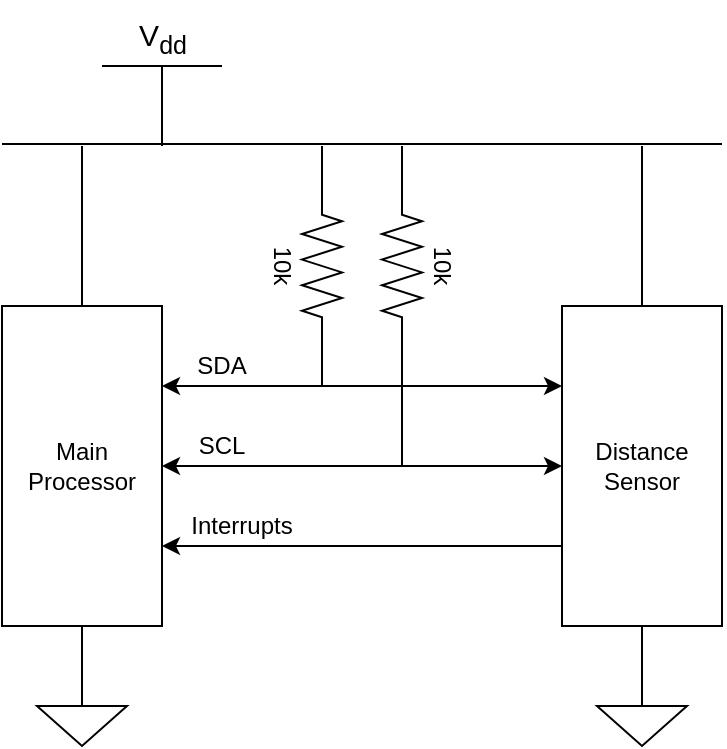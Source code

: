 <mxfile version="12.7.9" type="github">
  <diagram id="jOQu7O6UBlAVMyins9ye" name="Page-1">
    <mxGraphModel dx="1422" dy="1879" grid="1" gridSize="10" guides="1" tooltips="1" connect="1" arrows="1" fold="1" page="1" pageScale="1" pageWidth="827" pageHeight="1169" math="0" shadow="0">
      <root>
        <mxCell id="0" />
        <mxCell id="1" parent="0" />
        <mxCell id="yYnHh8MSnnhD9M5fI0F1-1" value="Main Processor" style="rounded=0;whiteSpace=wrap;html=1;" parent="1" vertex="1">
          <mxGeometry x="160" y="80" width="80" height="160" as="geometry" />
        </mxCell>
        <mxCell id="yYnHh8MSnnhD9M5fI0F1-2" value="" style="endArrow=classic;startArrow=classic;html=1;entryX=0;entryY=0.25;entryDx=0;entryDy=0;exitX=1;exitY=0.25;exitDx=0;exitDy=0;" parent="1" source="yYnHh8MSnnhD9M5fI0F1-1" target="yYnHh8MSnnhD9M5fI0F1-15" edge="1">
          <mxGeometry width="50" height="50" relative="1" as="geometry">
            <mxPoint x="250" y="120" as="sourcePoint" />
            <mxPoint x="250" y="70" as="targetPoint" />
            <Array as="points" />
          </mxGeometry>
        </mxCell>
        <mxCell id="yYnHh8MSnnhD9M5fI0F1-4" value="" style="endArrow=none;html=1;" parent="1" edge="1">
          <mxGeometry width="50" height="50" relative="1" as="geometry">
            <mxPoint x="520" y="-1" as="sourcePoint" />
            <mxPoint x="160" y="-1" as="targetPoint" />
          </mxGeometry>
        </mxCell>
        <mxCell id="yYnHh8MSnnhD9M5fI0F1-7" value="" style="pointerEvents=1;verticalLabelPosition=bottom;shadow=0;dashed=0;align=center;html=1;verticalAlign=top;shape=mxgraph.electrical.resistors.resistor_2;rotation=-90;" parent="1" vertex="1">
          <mxGeometry x="280" y="50" width="80" height="20" as="geometry" />
        </mxCell>
        <mxCell id="yYnHh8MSnnhD9M5fI0F1-8" value="&lt;font style=&quot;font-size: 15px&quot;&gt;V&lt;sub&gt;dd&lt;/sub&gt;&lt;/font&gt;" style="verticalLabelPosition=top;verticalAlign=bottom;shape=mxgraph.electrical.signal_sources.vdd;shadow=0;dashed=0;align=center;strokeWidth=1;fontSize=24;html=1;flipV=1;" parent="1" vertex="1">
          <mxGeometry x="210" y="-40" width="60" height="40" as="geometry" />
        </mxCell>
        <mxCell id="yYnHh8MSnnhD9M5fI0F1-11" value="" style="pointerEvents=1;verticalLabelPosition=bottom;shadow=0;dashed=0;align=center;html=1;verticalAlign=top;shape=mxgraph.electrical.signal_sources.signal_ground;" parent="1" vertex="1">
          <mxGeometry x="177.5" y="270" width="45" height="30" as="geometry" />
        </mxCell>
        <mxCell id="yYnHh8MSnnhD9M5fI0F1-12" value="" style="pointerEvents=1;verticalLabelPosition=bottom;shadow=0;dashed=0;align=center;html=1;verticalAlign=top;shape=mxgraph.electrical.signal_sources.signal_ground;" parent="1" vertex="1">
          <mxGeometry x="457.5" y="270" width="45" height="30" as="geometry" />
        </mxCell>
        <mxCell id="yYnHh8MSnnhD9M5fI0F1-13" value="" style="endArrow=none;html=1;exitX=0.5;exitY=0;exitDx=0;exitDy=0;" parent="1" source="yYnHh8MSnnhD9M5fI0F1-1" edge="1">
          <mxGeometry width="50" height="50" relative="1" as="geometry">
            <mxPoint x="390" y="240" as="sourcePoint" />
            <mxPoint x="200" as="targetPoint" />
          </mxGeometry>
        </mxCell>
        <mxCell id="yYnHh8MSnnhD9M5fI0F1-14" value="" style="endArrow=none;html=1;entryX=0.5;entryY=1;entryDx=0;entryDy=0;exitX=0.5;exitY=0;exitDx=0;exitDy=0;exitPerimeter=0;" parent="1" source="yYnHh8MSnnhD9M5fI0F1-11" target="yYnHh8MSnnhD9M5fI0F1-1" edge="1">
          <mxGeometry width="50" height="50" relative="1" as="geometry">
            <mxPoint x="390" y="240" as="sourcePoint" />
            <mxPoint x="440" y="190" as="targetPoint" />
          </mxGeometry>
        </mxCell>
        <mxCell id="yYnHh8MSnnhD9M5fI0F1-15" value="&lt;div&gt;Distance Sensor&lt;/div&gt;" style="rounded=0;whiteSpace=wrap;html=1;" parent="1" vertex="1">
          <mxGeometry x="440" y="80" width="80" height="160" as="geometry" />
        </mxCell>
        <mxCell id="yYnHh8MSnnhD9M5fI0F1-16" value="" style="endArrow=none;html=1;entryX=0.5;entryY=0;entryDx=0;entryDy=0;" parent="1" target="yYnHh8MSnnhD9M5fI0F1-15" edge="1">
          <mxGeometry width="50" height="50" relative="1" as="geometry">
            <mxPoint x="480" as="sourcePoint" />
            <mxPoint x="440" y="160" as="targetPoint" />
          </mxGeometry>
        </mxCell>
        <mxCell id="yYnHh8MSnnhD9M5fI0F1-18" value="" style="endArrow=classic;startArrow=classic;html=1;entryX=0;entryY=0.5;entryDx=0;entryDy=0;" parent="1" source="yYnHh8MSnnhD9M5fI0F1-1" target="yYnHh8MSnnhD9M5fI0F1-15" edge="1">
          <mxGeometry width="50" height="50" relative="1" as="geometry">
            <mxPoint x="390" y="210" as="sourcePoint" />
            <mxPoint x="440" y="160" as="targetPoint" />
          </mxGeometry>
        </mxCell>
        <mxCell id="yYnHh8MSnnhD9M5fI0F1-20" value="" style="endArrow=none;html=1;entryX=1;entryY=0.5;entryDx=0;entryDy=0;entryPerimeter=0;" parent="1" target="yYnHh8MSnnhD9M5fI0F1-7" edge="1">
          <mxGeometry width="50" height="50" relative="1" as="geometry">
            <mxPoint x="320" as="sourcePoint" />
            <mxPoint x="440" y="160" as="targetPoint" />
          </mxGeometry>
        </mxCell>
        <mxCell id="yYnHh8MSnnhD9M5fI0F1-21" value="" style="endArrow=none;html=1;entryX=1;entryY=0.5;entryDx=0;entryDy=0;entryPerimeter=0;" parent="1" target="yYnHh8MSnnhD9M5fI0F1-27" edge="1">
          <mxGeometry width="50" height="50" relative="1" as="geometry">
            <mxPoint x="360" as="sourcePoint" />
            <mxPoint x="417" y="13" as="targetPoint" />
          </mxGeometry>
        </mxCell>
        <mxCell id="yYnHh8MSnnhD9M5fI0F1-22" value="" style="endArrow=none;html=1;entryX=0;entryY=0.5;entryDx=0;entryDy=0;entryPerimeter=0;" parent="1" target="yYnHh8MSnnhD9M5fI0F1-7" edge="1">
          <mxGeometry width="50" height="50" relative="1" as="geometry">
            <mxPoint x="320" y="120" as="sourcePoint" />
            <mxPoint x="440" y="160" as="targetPoint" />
          </mxGeometry>
        </mxCell>
        <mxCell id="yYnHh8MSnnhD9M5fI0F1-23" value="" style="endArrow=none;html=1;entryX=0;entryY=0.5;entryDx=0;entryDy=0;entryPerimeter=0;" parent="1" target="yYnHh8MSnnhD9M5fI0F1-27" edge="1">
          <mxGeometry width="50" height="50" relative="1" as="geometry">
            <mxPoint x="360" y="160" as="sourcePoint" />
            <mxPoint x="417" y="87" as="targetPoint" />
          </mxGeometry>
        </mxCell>
        <mxCell id="yYnHh8MSnnhD9M5fI0F1-24" value="" style="endArrow=none;html=1;entryX=0.5;entryY=1;entryDx=0;entryDy=0;exitX=0.5;exitY=0;exitDx=0;exitDy=0;exitPerimeter=0;" parent="1" source="yYnHh8MSnnhD9M5fI0F1-12" target="yYnHh8MSnnhD9M5fI0F1-15" edge="1">
          <mxGeometry width="50" height="50" relative="1" as="geometry">
            <mxPoint x="390" y="210" as="sourcePoint" />
            <mxPoint x="440" y="160" as="targetPoint" />
          </mxGeometry>
        </mxCell>
        <mxCell id="yYnHh8MSnnhD9M5fI0F1-27" value="" style="pointerEvents=1;verticalLabelPosition=bottom;shadow=0;dashed=0;align=center;html=1;verticalAlign=top;shape=mxgraph.electrical.resistors.resistor_2;rotation=-90;" parent="1" vertex="1">
          <mxGeometry x="320" y="50" width="80" height="20" as="geometry" />
        </mxCell>
        <mxCell id="yYnHh8MSnnhD9M5fI0F1-29" value="SDA" style="text;html=1;strokeColor=none;fillColor=none;align=center;verticalAlign=middle;whiteSpace=wrap;rounded=0;" parent="1" vertex="1">
          <mxGeometry x="250" y="100" width="40" height="20" as="geometry" />
        </mxCell>
        <mxCell id="yYnHh8MSnnhD9M5fI0F1-30" value="SCL" style="text;html=1;strokeColor=none;fillColor=none;align=center;verticalAlign=middle;whiteSpace=wrap;rounded=0;" parent="1" vertex="1">
          <mxGeometry x="250" y="140" width="40" height="20" as="geometry" />
        </mxCell>
        <mxCell id="yYnHh8MSnnhD9M5fI0F1-31" value="Interrupts" style="text;html=1;strokeColor=none;fillColor=none;align=center;verticalAlign=middle;whiteSpace=wrap;rounded=0;" parent="1" vertex="1">
          <mxGeometry x="260" y="180" width="40" height="20" as="geometry" />
        </mxCell>
        <mxCell id="yYnHh8MSnnhD9M5fI0F1-32" value="10k" style="text;html=1;strokeColor=none;fillColor=none;align=center;verticalAlign=middle;whiteSpace=wrap;rounded=0;rotation=90;" parent="1" vertex="1">
          <mxGeometry x="280" y="50" width="40" height="20" as="geometry" />
        </mxCell>
        <mxCell id="yYnHh8MSnnhD9M5fI0F1-33" value="10k" style="text;html=1;strokeColor=none;fillColor=none;align=center;verticalAlign=middle;whiteSpace=wrap;rounded=0;rotation=90;" parent="1" vertex="1">
          <mxGeometry x="360" y="50" width="40" height="20" as="geometry" />
        </mxCell>
        <mxCell id="rBpuv6nGl4joH5eQ9OUF-1" value="" style="endArrow=classic;html=1;entryX=1;entryY=0.75;entryDx=0;entryDy=0;exitX=0;exitY=0.75;exitDx=0;exitDy=0;" edge="1" parent="1" source="yYnHh8MSnnhD9M5fI0F1-15" target="yYnHh8MSnnhD9M5fI0F1-1">
          <mxGeometry width="50" height="50" relative="1" as="geometry">
            <mxPoint x="410" y="-20" as="sourcePoint" />
            <mxPoint x="460" y="-70" as="targetPoint" />
          </mxGeometry>
        </mxCell>
      </root>
    </mxGraphModel>
  </diagram>
</mxfile>
